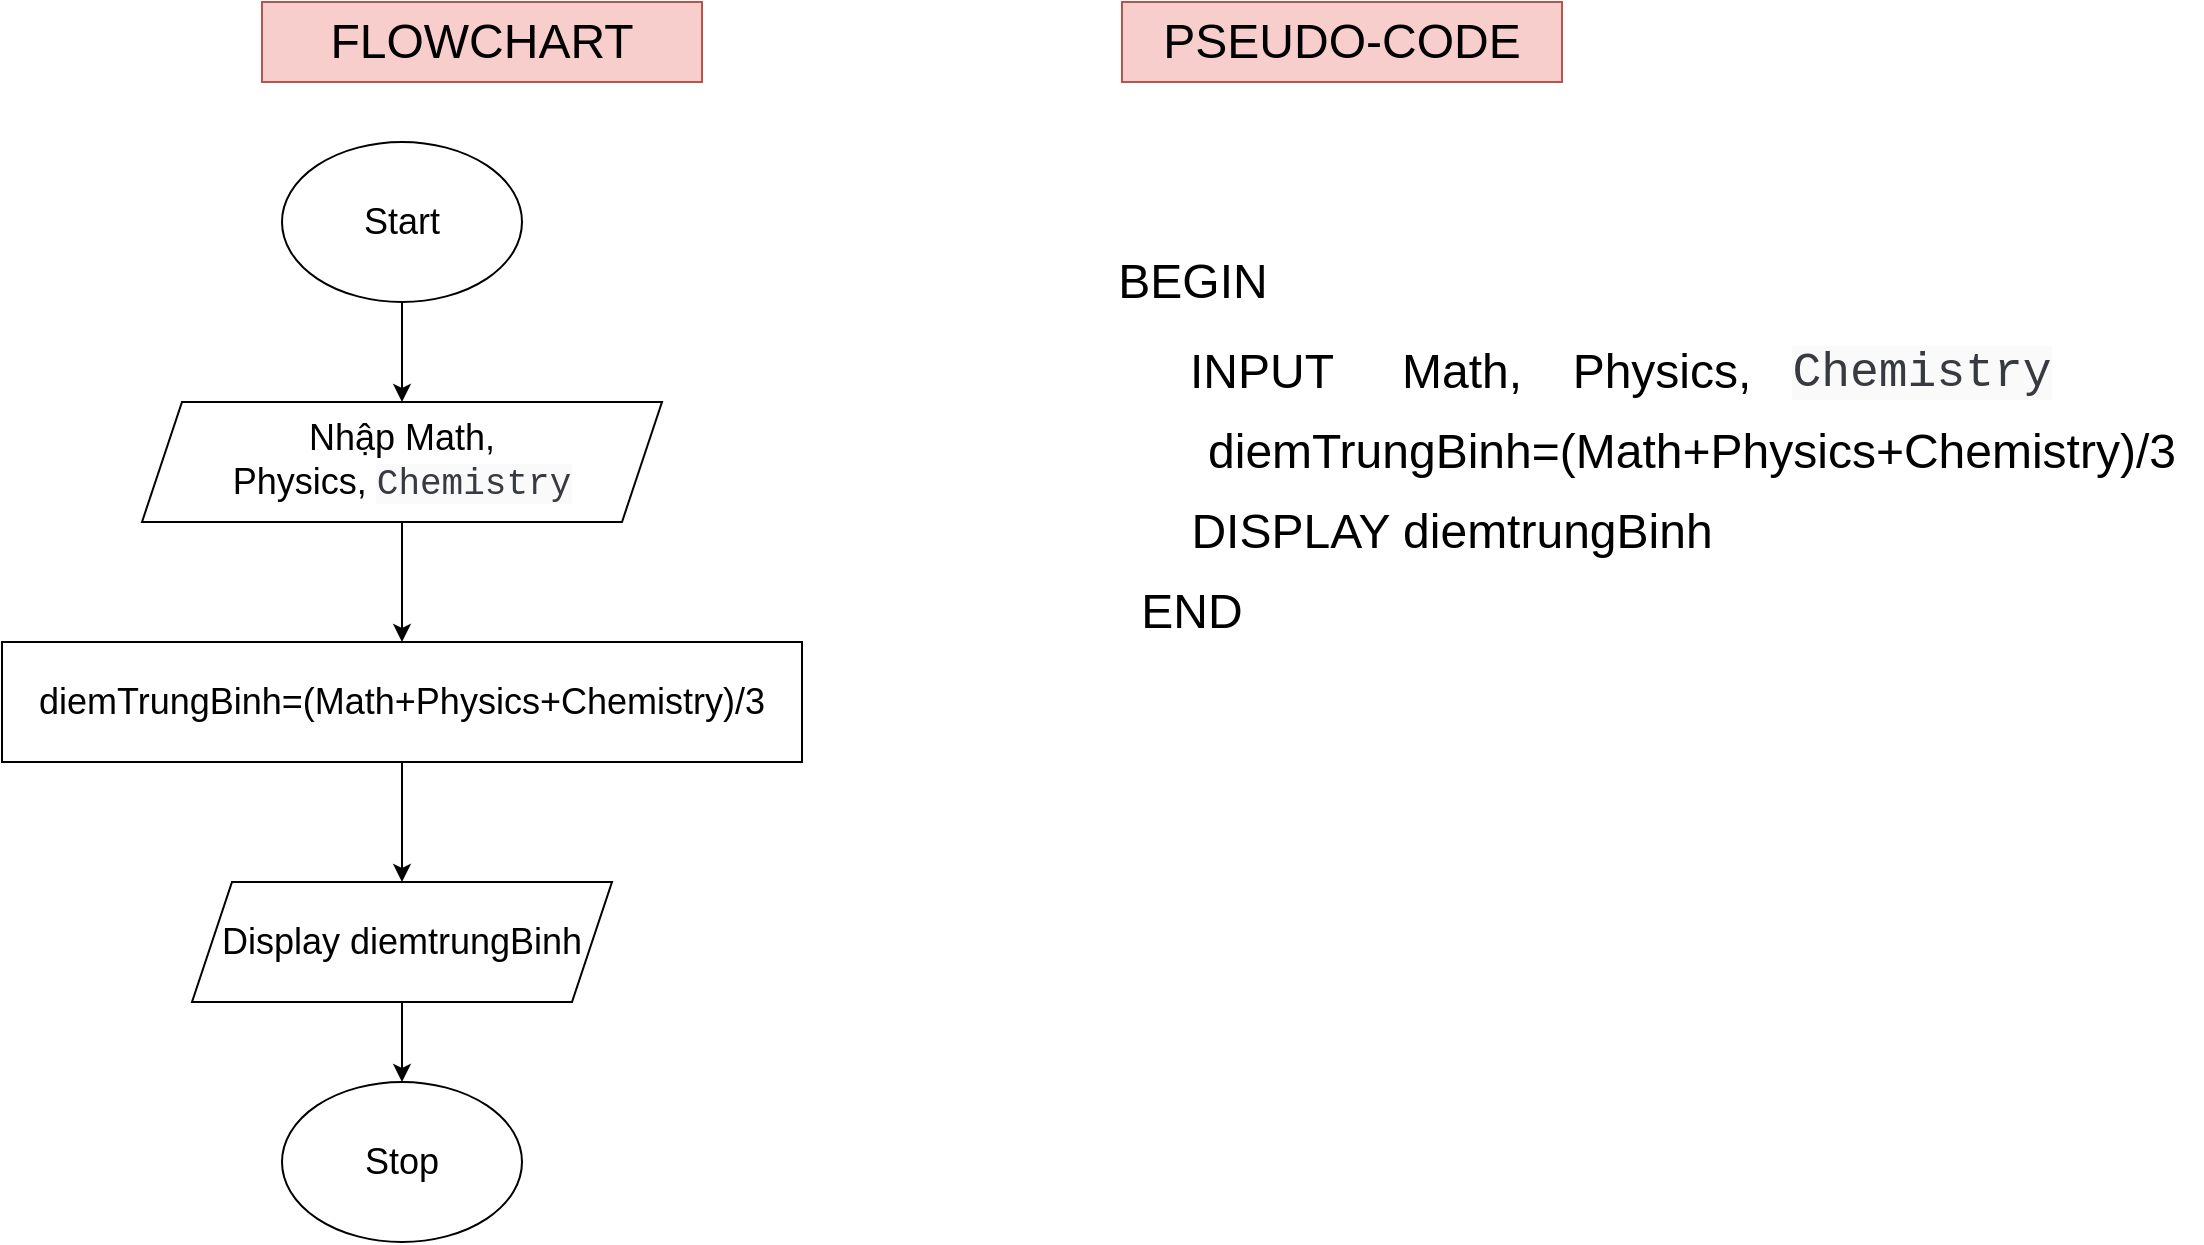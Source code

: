 <mxfile version="20.2.2" type="device"><diagram name="Page-1" id="74e2e168-ea6b-b213-b513-2b3c1d86103e"><mxGraphModel dx="1203" dy="708" grid="1" gridSize="10" guides="1" tooltips="1" connect="1" arrows="1" fold="1" page="1" pageScale="1" pageWidth="1100" pageHeight="850" background="none" math="0" shadow="0"><root><mxCell id="0"/><mxCell id="1" parent="0"/><mxCell id="ohgeO5RVY6mdjjqXgDfi-1" value="&lt;font style=&quot;font-size: 18px;&quot;&gt;Start&lt;/font&gt;" style="ellipse;whiteSpace=wrap;html=1;" parent="1" vertex="1"><mxGeometry x="300" y="150" width="120" height="80" as="geometry"/></mxCell><mxCell id="ohgeO5RVY6mdjjqXgDfi-2" value="&lt;font style=&quot;font-size: 18px;&quot;&gt;Nhập Math, Physics,&amp;nbsp;&lt;span style=&quot;color: rgb(56, 58, 66); font-family: SFMono-Regular, Menlo, Monaco, Consolas, &amp;quot;Liberation Mono&amp;quot;, &amp;quot;Courier New&amp;quot;, monospace; text-align: left; background-color: rgb(250, 250, 250);&quot;&gt;Chemistry&lt;/span&gt;&lt;/font&gt;" style="shape=parallelogram;perimeter=parallelogramPerimeter;whiteSpace=wrap;html=1;fixedSize=1;" parent="1" vertex="1"><mxGeometry x="230" y="280" width="260" height="60" as="geometry"/></mxCell><mxCell id="ohgeO5RVY6mdjjqXgDfi-3" value="diemTrungBinh=(Math+Physics+Chemistry)/3" style="rounded=0;whiteSpace=wrap;html=1;fontSize=18;" parent="1" vertex="1"><mxGeometry x="160" y="400" width="400" height="60" as="geometry"/></mxCell><mxCell id="ohgeO5RVY6mdjjqXgDfi-4" value="Display diemtrungBinh" style="shape=parallelogram;perimeter=parallelogramPerimeter;whiteSpace=wrap;html=1;fixedSize=1;fontSize=18;" parent="1" vertex="1"><mxGeometry x="255" y="520" width="210" height="60" as="geometry"/></mxCell><mxCell id="ohgeO5RVY6mdjjqXgDfi-5" value="Stop" style="ellipse;whiteSpace=wrap;html=1;fontSize=18;" parent="1" vertex="1"><mxGeometry x="300" y="620" width="120" height="80" as="geometry"/></mxCell><mxCell id="ohgeO5RVY6mdjjqXgDfi-11" value="" style="endArrow=classic;html=1;rounded=0;fontSize=18;exitX=0.5;exitY=1;exitDx=0;exitDy=0;entryX=0.5;entryY=0;entryDx=0;entryDy=0;" parent="1" source="ohgeO5RVY6mdjjqXgDfi-2" target="ohgeO5RVY6mdjjqXgDfi-3" edge="1"><mxGeometry width="50" height="50" relative="1" as="geometry"><mxPoint x="420" y="410" as="sourcePoint"/><mxPoint x="470" y="360" as="targetPoint"/></mxGeometry></mxCell><mxCell id="ohgeO5RVY6mdjjqXgDfi-12" value="" style="endArrow=classic;html=1;rounded=0;fontSize=18;exitX=0.5;exitY=1;exitDx=0;exitDy=0;entryX=0.5;entryY=0;entryDx=0;entryDy=0;" parent="1" source="ohgeO5RVY6mdjjqXgDfi-3" target="ohgeO5RVY6mdjjqXgDfi-4" edge="1"><mxGeometry width="50" height="50" relative="1" as="geometry"><mxPoint x="420" y="410" as="sourcePoint"/><mxPoint x="350" y="520" as="targetPoint"/></mxGeometry></mxCell><mxCell id="ohgeO5RVY6mdjjqXgDfi-13" value="" style="endArrow=classic;html=1;rounded=0;fontSize=18;exitX=0.5;exitY=1;exitDx=0;exitDy=0;" parent="1" source="ohgeO5RVY6mdjjqXgDfi-4" target="ohgeO5RVY6mdjjqXgDfi-5" edge="1"><mxGeometry width="50" height="50" relative="1" as="geometry"><mxPoint x="420" y="410" as="sourcePoint"/><mxPoint x="470" y="360" as="targetPoint"/></mxGeometry></mxCell><mxCell id="ohgeO5RVY6mdjjqXgDfi-14" value="" style="endArrow=classic;html=1;rounded=0;fontSize=18;exitX=0.5;exitY=1;exitDx=0;exitDy=0;" parent="1" source="ohgeO5RVY6mdjjqXgDfi-1" target="ohgeO5RVY6mdjjqXgDfi-2" edge="1"><mxGeometry width="50" height="50" relative="1" as="geometry"><mxPoint x="420" y="410" as="sourcePoint"/><mxPoint x="470" y="360" as="targetPoint"/></mxGeometry></mxCell><mxCell id="Ax39mWaQeKsSOnngxrex-1" value="&lt;font style=&quot;font-size: 24px;&quot;&gt;BEGIN&lt;/font&gt;" style="text;html=1;align=center;verticalAlign=middle;resizable=0;points=[];autosize=1;strokeColor=none;fillColor=none;" vertex="1" parent="1"><mxGeometry x="705" y="200" width="100" height="40" as="geometry"/></mxCell><mxCell id="Ax39mWaQeKsSOnngxrex-2" value="INPUT" style="text;html=1;strokeColor=none;fillColor=none;align=center;verticalAlign=middle;whiteSpace=wrap;rounded=0;fontSize=24;" vertex="1" parent="1"><mxGeometry x="760" y="250" width="60" height="30" as="geometry"/></mxCell><mxCell id="Ax39mWaQeKsSOnngxrex-3" value="Math," style="text;html=1;strokeColor=none;fillColor=none;align=center;verticalAlign=middle;whiteSpace=wrap;rounded=0;fontSize=24;" vertex="1" parent="1"><mxGeometry x="860" y="250" width="60" height="30" as="geometry"/></mxCell><mxCell id="Ax39mWaQeKsSOnngxrex-4" value="Physics," style="text;html=1;strokeColor=none;fillColor=none;align=center;verticalAlign=middle;whiteSpace=wrap;rounded=0;fontSize=24;" vertex="1" parent="1"><mxGeometry x="960" y="250" width="60" height="30" as="geometry"/></mxCell><mxCell id="Ax39mWaQeKsSOnngxrex-5" value="&lt;span style=&quot;color: rgb(56, 58, 66); font-family: SFMono-Regular, Menlo, Monaco, Consolas, &amp;quot;Liberation Mono&amp;quot;, &amp;quot;Courier New&amp;quot;, monospace; text-align: left; background-color: rgb(250, 250, 250);&quot;&gt;&lt;font style=&quot;font-size: 24px;&quot;&gt;Chemistry&lt;/font&gt;&lt;/span&gt;" style="text;html=1;strokeColor=none;fillColor=none;align=center;verticalAlign=middle;whiteSpace=wrap;rounded=0;fontSize=24;" vertex="1" parent="1"><mxGeometry x="1090" y="250" width="60" height="30" as="geometry"/></mxCell><mxCell id="Ax39mWaQeKsSOnngxrex-6" value="&lt;font style=&quot;font-size: 24px;&quot;&gt;diemTrungBinh=(Math+Physics+Chemistry)/3&lt;/font&gt;" style="text;html=1;strokeColor=none;fillColor=none;align=center;verticalAlign=middle;whiteSpace=wrap;rounded=0;fontSize=24;" vertex="1" parent="1"><mxGeometry x="750" y="290" width="510" height="30" as="geometry"/></mxCell><mxCell id="Ax39mWaQeKsSOnngxrex-7" value="&lt;font style=&quot;font-size: 24px;&quot;&gt;DISPLAY diemtrungBinh&lt;/font&gt;" style="text;html=1;strokeColor=none;fillColor=none;align=center;verticalAlign=middle;whiteSpace=wrap;rounded=0;fontSize=24;" vertex="1" parent="1"><mxGeometry x="720" y="330" width="330" height="30" as="geometry"/></mxCell><mxCell id="Ax39mWaQeKsSOnngxrex-10" value="END" style="text;html=1;strokeColor=none;fillColor=none;align=center;verticalAlign=middle;whiteSpace=wrap;rounded=0;fontSize=24;" vertex="1" parent="1"><mxGeometry x="725" y="370" width="60" height="30" as="geometry"/></mxCell><mxCell id="Ax39mWaQeKsSOnngxrex-12" value="FLOWCHART" style="text;html=1;strokeColor=#b85450;fillColor=#f8cecc;align=center;verticalAlign=middle;whiteSpace=wrap;rounded=0;fontSize=24;" vertex="1" parent="1"><mxGeometry x="290" y="80" width="220" height="40" as="geometry"/></mxCell><mxCell id="Ax39mWaQeKsSOnngxrex-13" value="PSEUDO-CODE" style="text;html=1;strokeColor=#b85450;fillColor=#f8cecc;align=center;verticalAlign=middle;whiteSpace=wrap;rounded=0;fontSize=24;" vertex="1" parent="1"><mxGeometry x="720" y="80" width="220" height="40" as="geometry"/></mxCell></root></mxGraphModel></diagram></mxfile>